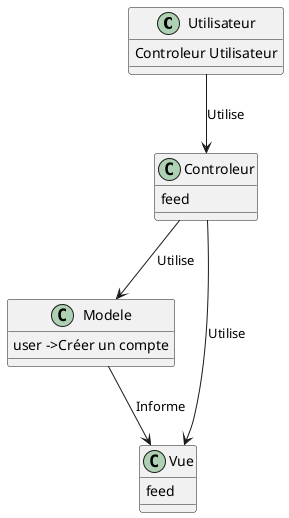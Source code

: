 @startuml
class Utilisateur {
  Controleur Utilisateur
}

class Modele {
  user ->Créer un compte 
}

class Vue {
  feed
}

class Controleur {
  feed
}

Utilisateur --> Controleur : Utilise
Controleur --> Modele : Utilise
Controleur --> Vue : Utilise
Modele --> Vue : Informe
@enduml
